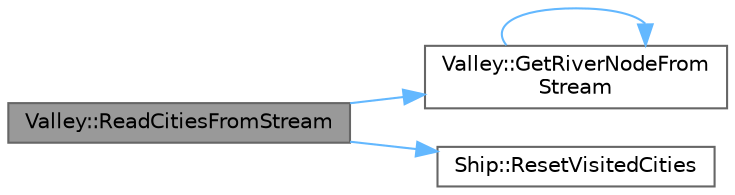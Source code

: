 digraph "Valley::ReadCitiesFromStream"
{
 // LATEX_PDF_SIZE
  bgcolor="transparent";
  edge [fontname=Helvetica,fontsize=10,labelfontname=Helvetica,labelfontsize=10];
  node [fontname=Helvetica,fontsize=10,shape=box,height=0.2,width=0.4];
  rankdir="LR";
  Node1 [id="Node000001",label="Valley::ReadCitiesFromStream",height=0.2,width=0.4,color="gray40", fillcolor="grey60", style="filled", fontcolor="black",tooltip="Reads the cities from the input stream, overwriting the old Valley contents, if any...."];
  Node1 -> Node2 [id="edge1_Node000001_Node000002",color="steelblue1",style="solid",tooltip=" "];
  Node2 [id="Node000002",label="Valley::GetRiverNodeFrom\lStream",height=0.2,width=0.4,color="grey40", fillcolor="white", style="filled",URL="$classValley.html#a32128482f1832fafabeb95954a489bec",tooltip="Reads a river node and its children from an input stream."];
  Node2 -> Node2 [id="edge2_Node000002_Node000002",color="steelblue1",style="solid",tooltip=" "];
  Node1 -> Node3 [id="edge3_Node000001_Node000003",color="steelblue1",style="solid",tooltip=" "];
  Node3 [id="Node000003",label="Ship::ResetVisitedCities",height=0.2,width=0.4,color="grey40", fillcolor="white", style="filled",URL="$classShip.html#abb2c0d5a167cbde9bc0e79c6a66a374e",tooltip="Resets the list of visited cities."];
}
